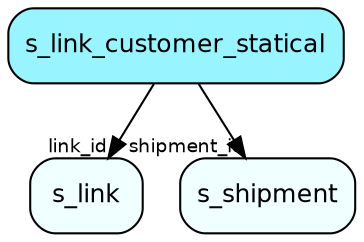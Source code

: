 digraph s_link_customer_statical  {
node [shape = box style="rounded, filled" fontname = "Helvetica" fontsize = "12" ]
edge [fontname = "Helvetica" fontsize = "9"]

s_link_customer_statical[fillcolor = "cadetblue1"]
s_link[fillcolor = "azure1"]
s_shipment[fillcolor = "azure1"]
s_link_customer_statical -> s_link [headlabel = "link_id"]
s_link_customer_statical -> s_shipment [headlabel = "shipment_id"]
}
